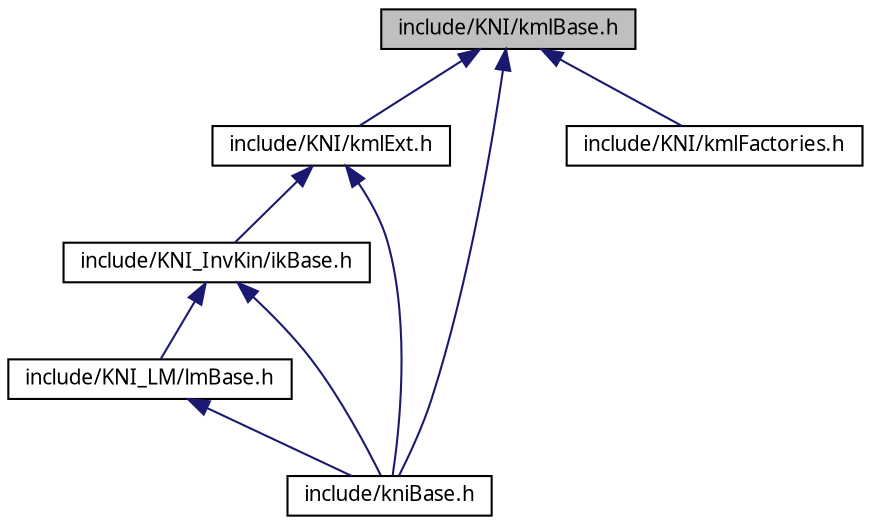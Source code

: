 digraph G
{
  edge [fontname="FreeSans.ttf",fontsize=10,labelfontname="FreeSans.ttf",labelfontsize=10];
  node [fontname="FreeSans.ttf",fontsize=10,shape=record];
  Node1 [label="include/KNI/kmlBase.h",height=0.2,width=0.4,color="black", fillcolor="grey75", style="filled" fontcolor="black"];
  Node1 -> Node2 [dir=back,color="midnightblue",fontsize=10,style="solid",fontname="FreeSans.ttf"];
  Node2 [label="include/KNI/kmlExt.h",height=0.2,width=0.4,color="black", fillcolor="white", style="filled",URL="$kmlExt_8h.html"];
  Node2 -> Node3 [dir=back,color="midnightblue",fontsize=10,style="solid",fontname="FreeSans.ttf"];
  Node3 [label="include/KNI_InvKin/ikBase.h",height=0.2,width=0.4,color="black", fillcolor="white", style="filled",URL="$ikBase_8h.html"];
  Node3 -> Node4 [dir=back,color="midnightblue",fontsize=10,style="solid",fontname="FreeSans.ttf"];
  Node4 [label="include/KNI_LM/lmBase.h",height=0.2,width=0.4,color="black", fillcolor="white", style="filled",URL="$lmBase_8h.html"];
  Node4 -> Node5 [dir=back,color="midnightblue",fontsize=10,style="solid",fontname="FreeSans.ttf"];
  Node5 [label="include/kniBase.h",height=0.2,width=0.4,color="black", fillcolor="white", style="filled",URL="$kniBase_8h.html"];
  Node3 -> Node5 [dir=back,color="midnightblue",fontsize=10,style="solid",fontname="FreeSans.ttf"];
  Node2 -> Node5 [dir=back,color="midnightblue",fontsize=10,style="solid",fontname="FreeSans.ttf"];
  Node1 -> Node6 [dir=back,color="midnightblue",fontsize=10,style="solid",fontname="FreeSans.ttf"];
  Node6 [label="include/KNI/kmlFactories.h",height=0.2,width=0.4,color="black", fillcolor="white", style="filled",URL="$kmlFactories_8h.html"];
  Node1 -> Node5 [dir=back,color="midnightblue",fontsize=10,style="solid",fontname="FreeSans.ttf"];
}

